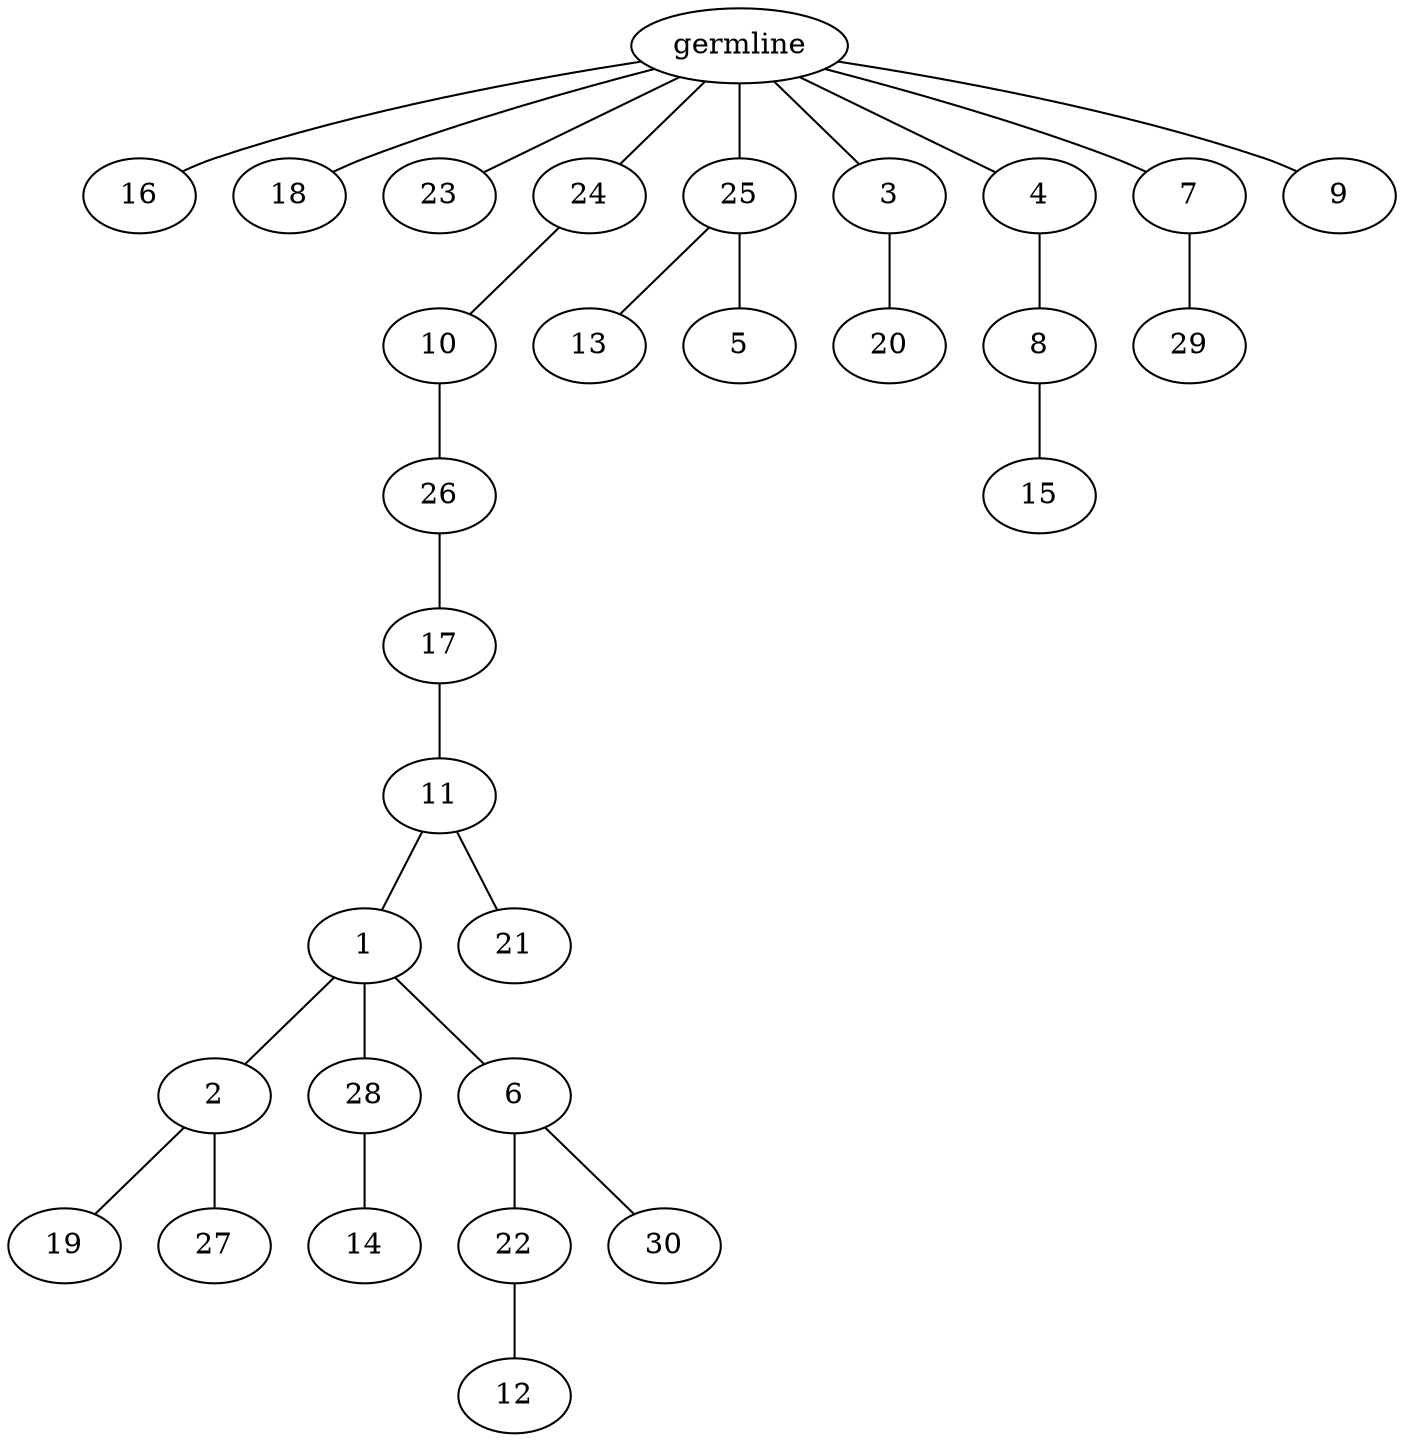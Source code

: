 graph tree {
    "140400487603360" [label="germline"];
    "140400487775872" [label="16"];
    "140400487775440" [label="18"];
    "140400487774384" [label="23"];
    "140400487774672" [label="24"];
    "140400487774288" [label="10"];
    "140400487775728" [label="26"];
    "140400487776016" [label="17"];
    "140400487686592" [label="11"];
    "140400487686880" [label="1"];
    "140400487687168" [label="2"];
    "140400487687456" [label="19"];
    "140400487687264" [label="27"];
    "140400487688272" [label="28"];
    "140400487626064" [label="14"];
    "140400487687984" [label="6"];
    "140400487687600" [label="22"];
    "140400487688080" [label="12"];
    "140400487688848" [label="30"];
    "140400487688320" [label="21"];
    "140400487773088" [label="25"];
    "140400487775776" [label="13"];
    "140400487686544" [label="5"];
    "140400487774480" [label="3"];
    "140400487774720" [label="20"];
    "140400487775488" [label="4"];
    "140400487687408" [label="8"];
    "140400487686928" [label="15"];
    "140400487775584" [label="7"];
    "140400487775104" [label="29"];
    "140400487688128" [label="9"];
    "140400487603360" -- "140400487775872";
    "140400487603360" -- "140400487775440";
    "140400487603360" -- "140400487774384";
    "140400487603360" -- "140400487774672";
    "140400487603360" -- "140400487773088";
    "140400487603360" -- "140400487774480";
    "140400487603360" -- "140400487775488";
    "140400487603360" -- "140400487775584";
    "140400487603360" -- "140400487688128";
    "140400487774672" -- "140400487774288";
    "140400487774288" -- "140400487775728";
    "140400487775728" -- "140400487776016";
    "140400487776016" -- "140400487686592";
    "140400487686592" -- "140400487686880";
    "140400487686592" -- "140400487688320";
    "140400487686880" -- "140400487687168";
    "140400487686880" -- "140400487688272";
    "140400487686880" -- "140400487687984";
    "140400487687168" -- "140400487687456";
    "140400487687168" -- "140400487687264";
    "140400487688272" -- "140400487626064";
    "140400487687984" -- "140400487687600";
    "140400487687984" -- "140400487688848";
    "140400487687600" -- "140400487688080";
    "140400487773088" -- "140400487775776";
    "140400487773088" -- "140400487686544";
    "140400487774480" -- "140400487774720";
    "140400487775488" -- "140400487687408";
    "140400487687408" -- "140400487686928";
    "140400487775584" -- "140400487775104";
}
